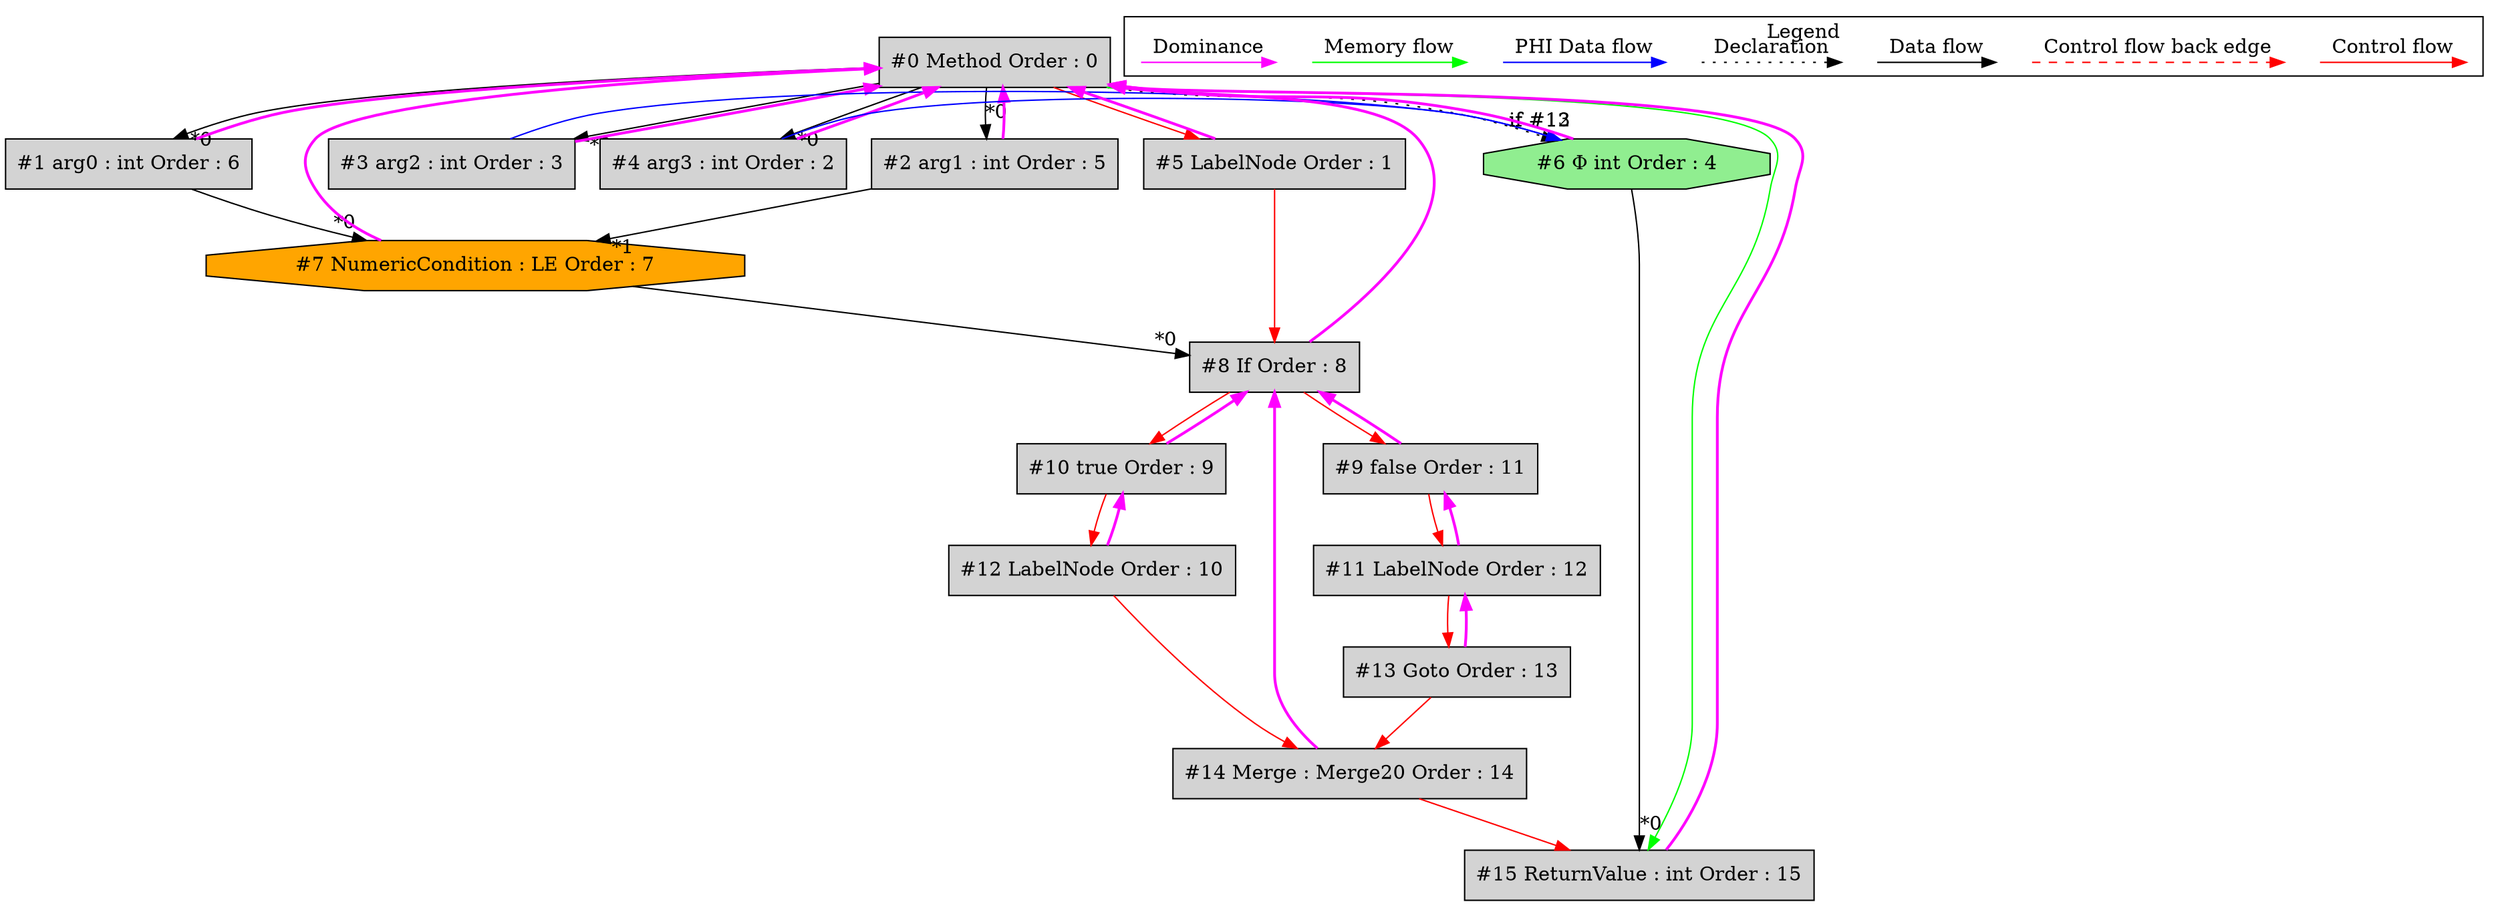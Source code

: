 digraph debugoutput {
 ordering="in";
 node0[label="#0 Method Order : 0",shape=box, fillcolor=lightgrey, style=filled];
 node1[label="#1 arg0 : int Order : 6",shape=box, fillcolor=lightgrey, style=filled];
 node1 -> node0[dir="forward" color="fuchsia" penwidth="2"];
 node0 -> node1[headlabel="*0", labeldistance=2];
 node2[label="#2 arg1 : int Order : 5",shape=box, fillcolor=lightgrey, style=filled];
 node2 -> node0[dir="forward" color="fuchsia" penwidth="2"];
 node0 -> node2[headlabel="*0", labeldistance=2];
 node3[label="#3 arg2 : int Order : 3",shape=box, fillcolor=lightgrey, style=filled];
 node3 -> node0[dir="forward" color="fuchsia" penwidth="2"];
 node0 -> node3[headlabel="*0", labeldistance=2];
 node4[label="#4 arg3 : int Order : 2",shape=box, fillcolor=lightgrey, style=filled];
 node4 -> node0[dir="forward" color="fuchsia" penwidth="2"];
 node0 -> node4[headlabel="*0", labeldistance=2];
 node5[label="#5 LabelNode Order : 1",shape=box, fillcolor=lightgrey, style=filled];
 node5 -> node0[dir="forward" color="fuchsia" penwidth="2"];
 node0 -> node5[labeldistance=2, color=red, fontcolor=red];
 node6[label="#6 Φ int Order : 4",shape=octagon, fillcolor=lightgreen, style=filled];
 node6 -> node0[dir="forward" color="fuchsia" penwidth="2"];
 node0 -> node6[style=dotted];
 node3 -> node6[headlabel="if #13", labeldistance=2, color=blue, constraint=false];
 node4 -> node6[headlabel="if #12", labeldistance=2, color=blue, constraint=false];
 node7[label="#7 NumericCondition : LE Order : 7",shape=octagon, fillcolor=orange, style=filled];
 node7 -> node0[dir="forward" color="fuchsia" penwidth="2"];
 node1 -> node7[headlabel="*0", labeldistance=2];
 node2 -> node7[headlabel="*1", labeldistance=2];
 node8[label="#8 If Order : 8",shape=box, fillcolor=lightgrey, style=filled];
 node8 -> node0[dir="forward" color="fuchsia" penwidth="2"];
 node7 -> node8[headlabel="*0", labeldistance=2];
 node5 -> node8[labeldistance=2, color=red, fontcolor=red];
 node9[label="#9 false Order : 11",shape=box, fillcolor=lightgrey, style=filled];
 node9 -> node8[dir="forward" color="fuchsia" penwidth="2"];
 node8 -> node9[labeldistance=2, color=red, fontcolor=red];
 node10[label="#10 true Order : 9",shape=box, fillcolor=lightgrey, style=filled];
 node10 -> node8[dir="forward" color="fuchsia" penwidth="2"];
 node8 -> node10[labeldistance=2, color=red, fontcolor=red];
 node11[label="#11 LabelNode Order : 12",shape=box, fillcolor=lightgrey, style=filled];
 node11 -> node9[dir="forward" color="fuchsia" penwidth="2"];
 node9 -> node11[labeldistance=2, color=red, fontcolor=red];
 node12[label="#12 LabelNode Order : 10",shape=box, fillcolor=lightgrey, style=filled];
 node12 -> node10[dir="forward" color="fuchsia" penwidth="2"];
 node10 -> node12[labeldistance=2, color=red, fontcolor=red];
 node13[label="#13 Goto Order : 13",shape=box, fillcolor=lightgrey, style=filled];
 node13 -> node11[dir="forward" color="fuchsia" penwidth="2"];
 node11 -> node13[labeldistance=2, color=red, fontcolor=red];
 node14[label="#14 Merge : Merge20 Order : 14",shape=box, fillcolor=lightgrey, style=filled];
 node14 -> node8[dir="forward" color="fuchsia" penwidth="2"];
 node13 -> node14[labeldistance=2, color=red, fontcolor=red];
 node12 -> node14[labeldistance=2, color=red, fontcolor=red];
 node15[label="#15 ReturnValue : int Order : 15",shape=box, fillcolor=lightgrey, style=filled];
 node15 -> node0[dir="forward" color="fuchsia" penwidth="2"];
 node6 -> node15[headlabel="*0", labeldistance=2];
 node14 -> node15[labeldistance=2, color=red, fontcolor=red];
 node0 -> node15[labeldistance=2, color=green, constraint=false];
 subgraph cluster_000 {
  label = "Legend";
  node [shape=point]
  {
   rank=same;
   c0 [style = invis];
   c1 [style = invis];
   c2 [style = invis];
   c3 [style = invis];
   d0 [style = invis];
   d1 [style = invis];
   d2 [style = invis];
   d3 [style = invis];
   d4 [style = invis];
   d5 [style = invis];
   d6 [style = invis];
   d7 [style = invis];
   d8 [style = invis];
   d9 [style = invis];
  }
  c0 -> c1 [label="Control flow", style=solid, color=red]
  c2 -> c3 [label="Control flow back edge", style=dashed, color=red]
  d0 -> d1 [label="Data flow"]
  d2 -> d3 [label="Declaration", style=dotted]
  d4 -> d5 [label="PHI Data flow", color=blue]
  d6 -> d7 [label="Memory flow", color=green]
  d8 -> d9 [label="Dominance", color=fuchsia, style=solid]
 }

}
